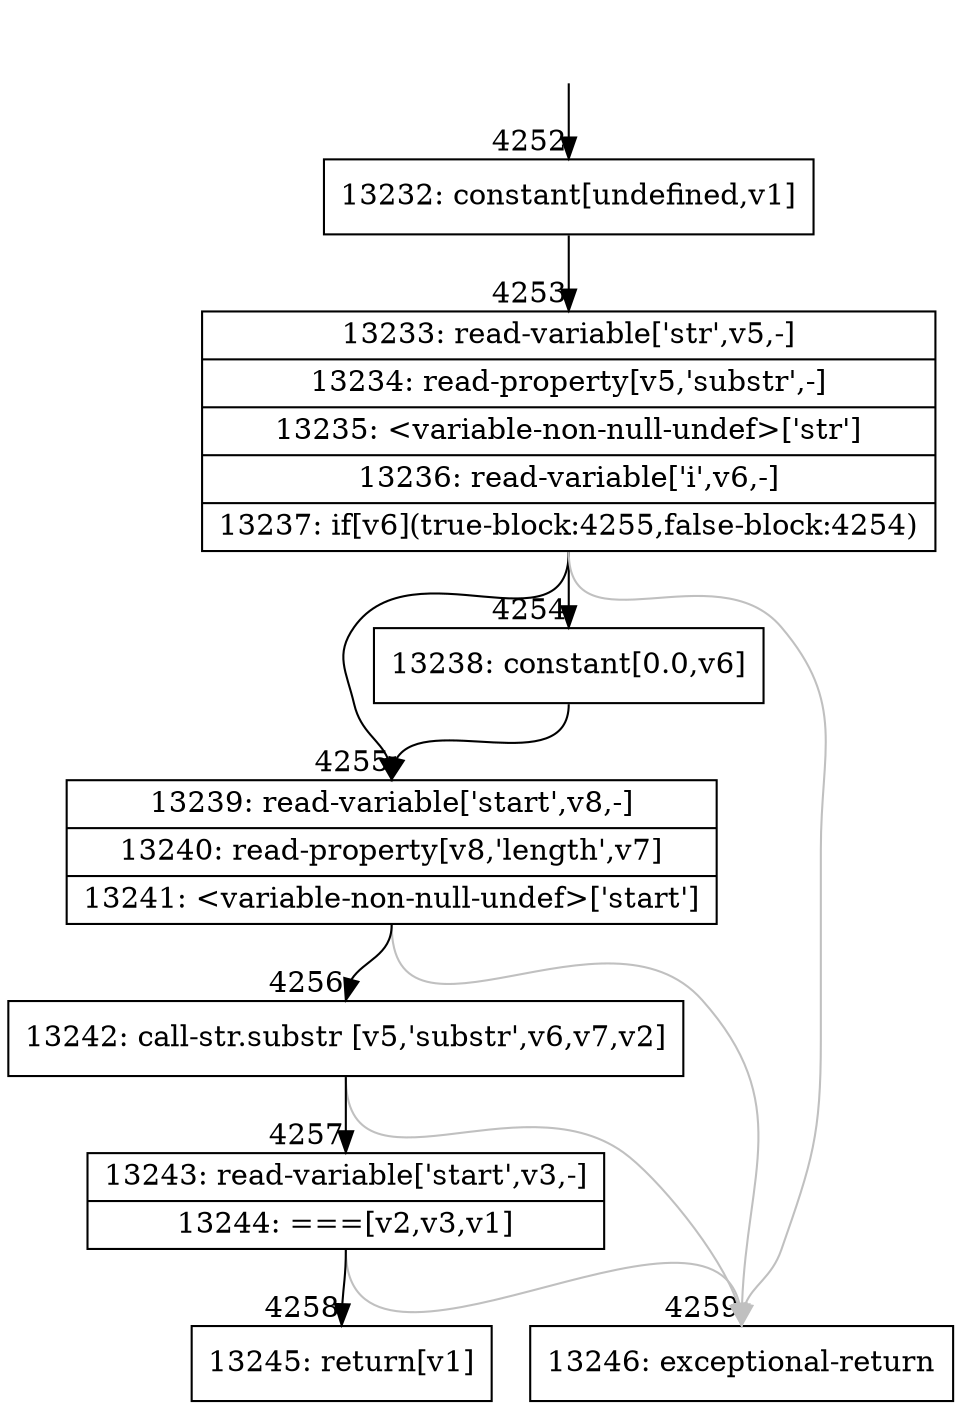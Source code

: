 digraph {
rankdir="TD"
BB_entry254[shape=none,label=""];
BB_entry254 -> BB4252 [tailport=s, headport=n, headlabel="    4252"]
BB4252 [shape=record label="{13232: constant[undefined,v1]}" ] 
BB4252 -> BB4253 [tailport=s, headport=n, headlabel="      4253"]
BB4253 [shape=record label="{13233: read-variable['str',v5,-]|13234: read-property[v5,'substr',-]|13235: \<variable-non-null-undef\>['str']|13236: read-variable['i',v6,-]|13237: if[v6](true-block:4255,false-block:4254)}" ] 
BB4253 -> BB4255 [tailport=s, headport=n, headlabel="      4255"]
BB4253 -> BB4254 [tailport=s, headport=n, headlabel="      4254"]
BB4253 -> BB4259 [tailport=s, headport=n, color=gray, headlabel="      4259"]
BB4254 [shape=record label="{13238: constant[0.0,v6]}" ] 
BB4254 -> BB4255 [tailport=s, headport=n]
BB4255 [shape=record label="{13239: read-variable['start',v8,-]|13240: read-property[v8,'length',v7]|13241: \<variable-non-null-undef\>['start']}" ] 
BB4255 -> BB4256 [tailport=s, headport=n, headlabel="      4256"]
BB4255 -> BB4259 [tailport=s, headport=n, color=gray]
BB4256 [shape=record label="{13242: call-str.substr [v5,'substr',v6,v7,v2]}" ] 
BB4256 -> BB4257 [tailport=s, headport=n, headlabel="      4257"]
BB4256 -> BB4259 [tailport=s, headport=n, color=gray]
BB4257 [shape=record label="{13243: read-variable['start',v3,-]|13244: ===[v2,v3,v1]}" ] 
BB4257 -> BB4258 [tailport=s, headport=n, headlabel="      4258"]
BB4257 -> BB4259 [tailport=s, headport=n, color=gray]
BB4258 [shape=record label="{13245: return[v1]}" ] 
BB4259 [shape=record label="{13246: exceptional-return}" ] 
//#$~ 4341
}
